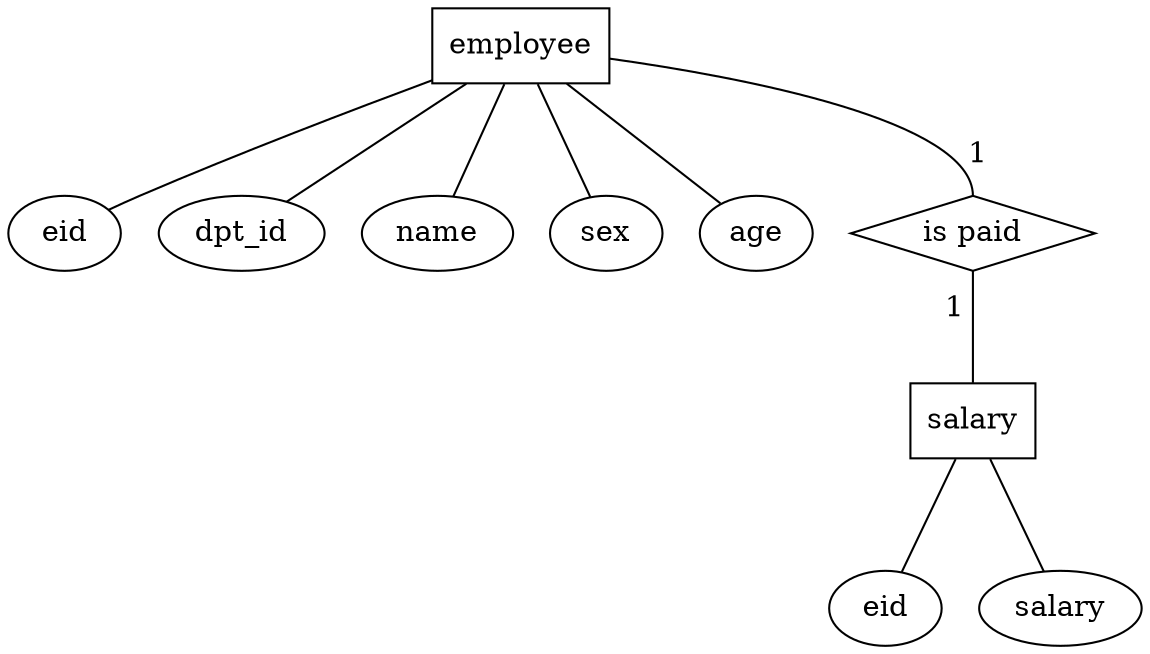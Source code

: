 graph main {
    ranksep=0.75;
    rankdir=TB;
    layout=dot;
    constraint=true;
    
subgraph "employee" {
node [shape=oval]
"employee_employee000" [label="employee",shape=box];
"employee_eid001" [label="eid"];
"employee_dpt_id002" [label="dpt_id"];
"employee_name003" [label="name"];
"employee_sex004" [label="sex"];
"employee_age005" [label="age"];
"employee_employee000" -- "employee_eid001";
"employee_employee000" -- "employee_dpt_id002";
"employee_employee000" -- "employee_name003";
"employee_employee000" -- "employee_sex004";
"employee_employee000" -- "employee_age005";
}

subgraph "salary" {
node [shape=oval]
"salary_salary000" [label="salary",shape=box];
"salary_eid001" [label="eid"];
"salary_salary002" [label="salary"];
"salary_salary000" -- "salary_eid001";
"salary_salary000" -- "salary_salary002";
}

rel0 [label="is paid", shape=diamond];
"employee_employee000" -- rel0 [headport=n,headlabel=1,labeldistance=2];
rel0 -- "salary_salary000" [tailport=s,taillabel=1,labeldistance=2];
}
